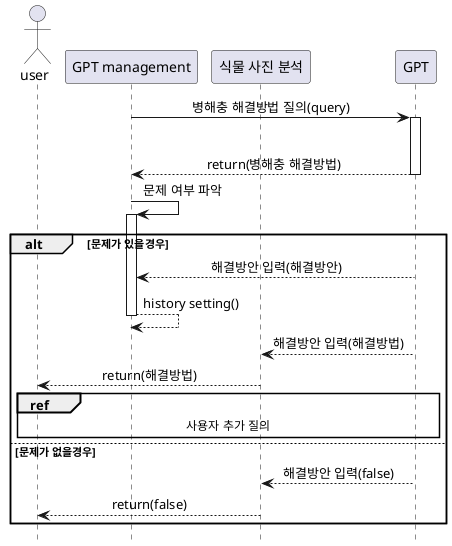 @startuml

skinparam sequenceMessageAlign center
hide footbox
'생명선 자동 생성
autoactivate on 

actor "user" as user
participant "GPT management" as gm
participant "식물 사진 분석" as pa
participant "GPT" as gpt

gm -> gpt : 병해충 해결방법 질의(query)
|||
gpt --> gm : return(병해충 해결방법)
gm -> gm : 문제 여부 파악
alt 문제가 있을경우 
    gpt --> gm : 해결방안 입력(해결방안)
    gm --> gm : history setting()
    gpt --> pa : 해결방안 입력(해결방법)
    pa --> user : return(해결방법)
    ref over user, gm, gpt : 사용자 추가 질의

else 문제가 없을경우 
    gpt --> pa: 해결방안 입력(false)
    pa --> user : return(false)
end



@enduml
